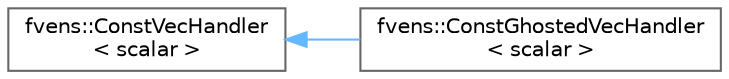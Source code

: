 digraph "Graphical Class Hierarchy"
{
 // LATEX_PDF_SIZE
  bgcolor="transparent";
  edge [fontname=Helvetica,fontsize=10,labelfontname=Helvetica,labelfontsize=10];
  node [fontname=Helvetica,fontsize=10,shape=box,height=0.2,width=0.4];
  rankdir="LR";
  Node0 [id="Node000000",label="fvens::ConstVecHandler\l\< scalar \>",height=0.2,width=0.4,color="grey40", fillcolor="white", style="filled",URL="$classfvens_1_1ConstVecHandler.html",tooltip="Maintains an immutable native array corresponding to a PETSc Vec and provides access."];
  Node0 -> Node1 [id="edge2_Node000000_Node000001",dir="back",color="steelblue1",style="solid",tooltip=" "];
  Node1 [id="Node000001",label="fvens::ConstGhostedVecHandler\l\< scalar \>",height=0.2,width=0.4,color="grey40", fillcolor="white", style="filled",URL="$classfvens_1_1ConstGhostedVecHandler.html",tooltip="Maintains an immutable native array corresponding to a ghosted PETSc Vec and provides access."];
}
